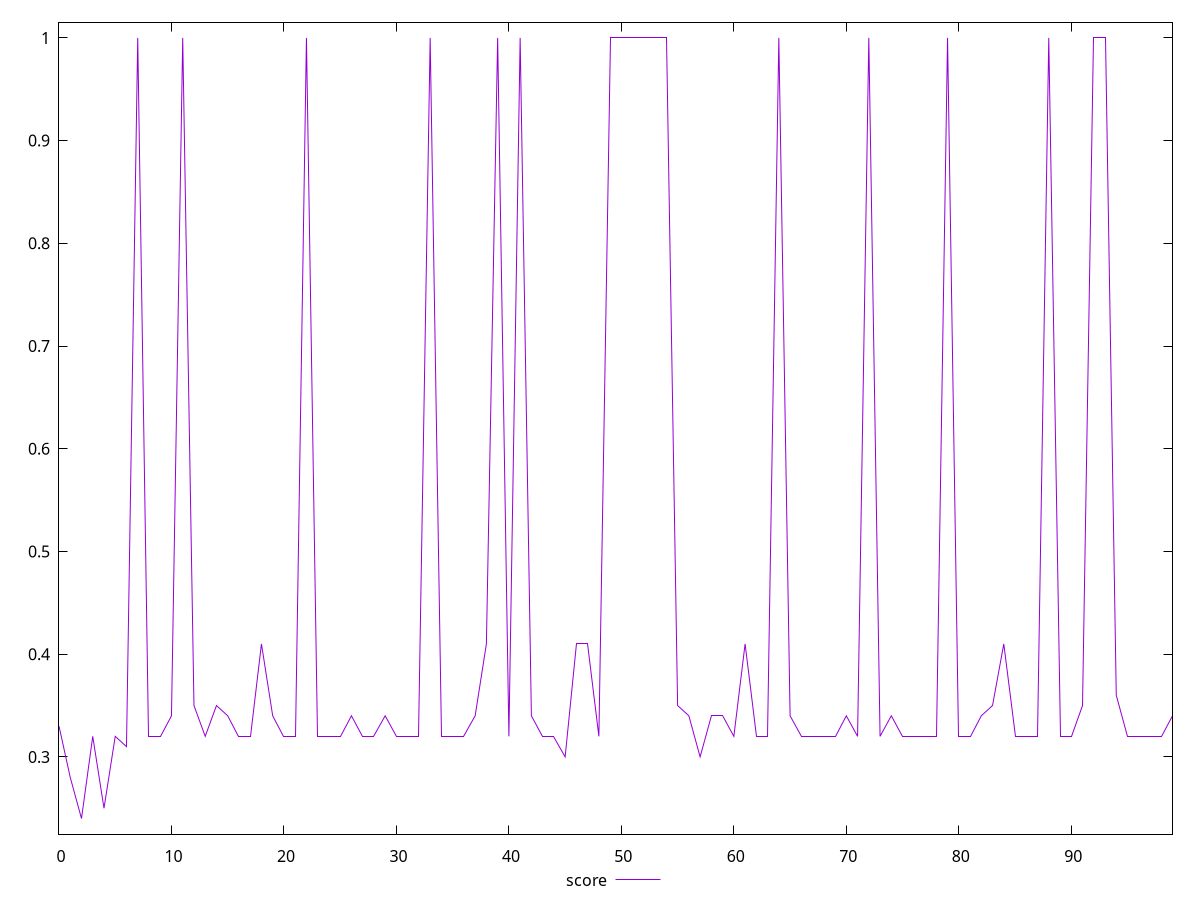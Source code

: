 reset

$score <<EOF
0 0.33
1 0.28
2 0.24
3 0.32
4 0.25
5 0.32
6 0.31
7 1
8 0.32
9 0.32
10 0.34
11 1
12 0.35
13 0.32
14 0.35
15 0.34
16 0.32
17 0.32
18 0.41
19 0.34
20 0.32
21 0.32
22 1
23 0.32
24 0.32
25 0.32
26 0.34
27 0.32
28 0.32
29 0.34
30 0.32
31 0.32
32 0.32
33 1
34 0.32
35 0.32
36 0.32
37 0.34
38 0.41
39 1
40 0.32
41 1
42 0.34
43 0.32
44 0.32
45 0.3
46 0.41
47 0.41
48 0.32
49 1
50 1
51 1
52 1
53 1
54 1
55 0.35
56 0.34
57 0.3
58 0.34
59 0.34
60 0.32
61 0.41
62 0.32
63 0.32
64 1
65 0.34
66 0.32
67 0.32
68 0.32
69 0.32
70 0.34
71 0.32
72 1
73 0.32
74 0.34
75 0.32
76 0.32
77 0.32
78 0.32
79 1
80 0.32
81 0.32
82 0.34
83 0.35
84 0.41
85 0.32
86 0.32
87 0.32
88 1
89 0.32
90 0.32
91 0.35
92 1
93 1
94 0.36
95 0.32
96 0.32
97 0.32
98 0.32
99 0.34
EOF

set key outside below
set xrange [0:99]
set yrange [0.2248:1.0152]
set trange [0.2248:1.0152]
set terminal svg size 640, 500 enhanced background rgb 'white'
set output "report/report_00029_2021-02-24T13-36-40.390Z/unused-javascript/samples/agenda/score/values.svg"

plot $score title "score" with line

reset
